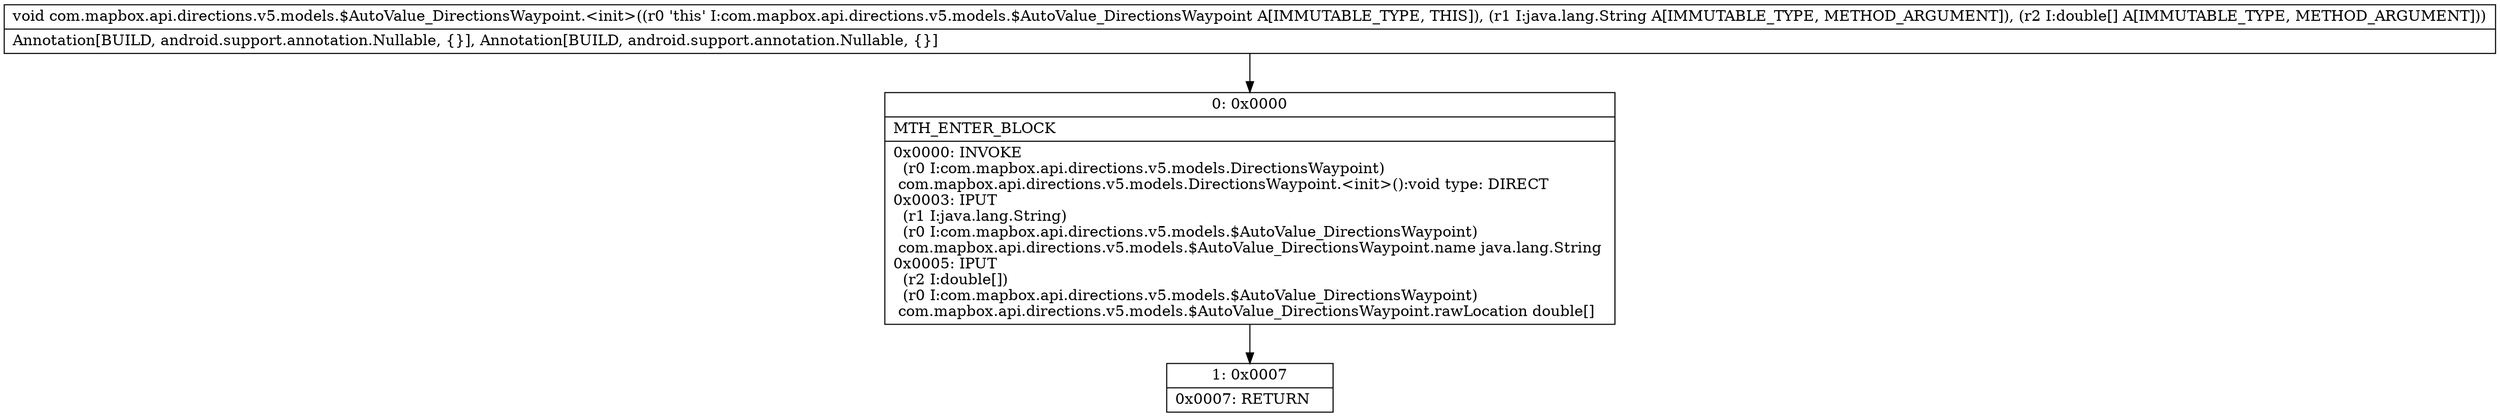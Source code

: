 digraph "CFG forcom.mapbox.api.directions.v5.models.$AutoValue_DirectionsWaypoint.\<init\>(Ljava\/lang\/String;[D)V" {
Node_0 [shape=record,label="{0\:\ 0x0000|MTH_ENTER_BLOCK\l|0x0000: INVOKE  \l  (r0 I:com.mapbox.api.directions.v5.models.DirectionsWaypoint)\l com.mapbox.api.directions.v5.models.DirectionsWaypoint.\<init\>():void type: DIRECT \l0x0003: IPUT  \l  (r1 I:java.lang.String)\l  (r0 I:com.mapbox.api.directions.v5.models.$AutoValue_DirectionsWaypoint)\l com.mapbox.api.directions.v5.models.$AutoValue_DirectionsWaypoint.name java.lang.String \l0x0005: IPUT  \l  (r2 I:double[])\l  (r0 I:com.mapbox.api.directions.v5.models.$AutoValue_DirectionsWaypoint)\l com.mapbox.api.directions.v5.models.$AutoValue_DirectionsWaypoint.rawLocation double[] \l}"];
Node_1 [shape=record,label="{1\:\ 0x0007|0x0007: RETURN   \l}"];
MethodNode[shape=record,label="{void com.mapbox.api.directions.v5.models.$AutoValue_DirectionsWaypoint.\<init\>((r0 'this' I:com.mapbox.api.directions.v5.models.$AutoValue_DirectionsWaypoint A[IMMUTABLE_TYPE, THIS]), (r1 I:java.lang.String A[IMMUTABLE_TYPE, METHOD_ARGUMENT]), (r2 I:double[] A[IMMUTABLE_TYPE, METHOD_ARGUMENT]))  | Annotation[BUILD, android.support.annotation.Nullable, \{\}], Annotation[BUILD, android.support.annotation.Nullable, \{\}]\l}"];
MethodNode -> Node_0;
Node_0 -> Node_1;
}

